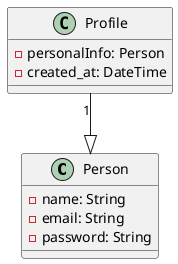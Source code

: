 @startuml
class Person {
  - name: String
  - email: String
  - password: String
}

class Profile {
  - personalInfo: Person
  - created_at: DateTime
}

Profile "1" --|> Person
@enduml